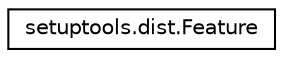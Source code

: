 digraph "Graphical Class Hierarchy"
{
 // LATEX_PDF_SIZE
  edge [fontname="Helvetica",fontsize="10",labelfontname="Helvetica",labelfontsize="10"];
  node [fontname="Helvetica",fontsize="10",shape=record];
  rankdir="LR";
  Node0 [label="setuptools.dist.Feature",height=0.2,width=0.4,color="black", fillcolor="white", style="filled",URL="$classsetuptools_1_1dist_1_1Feature.html",tooltip=" "];
}
